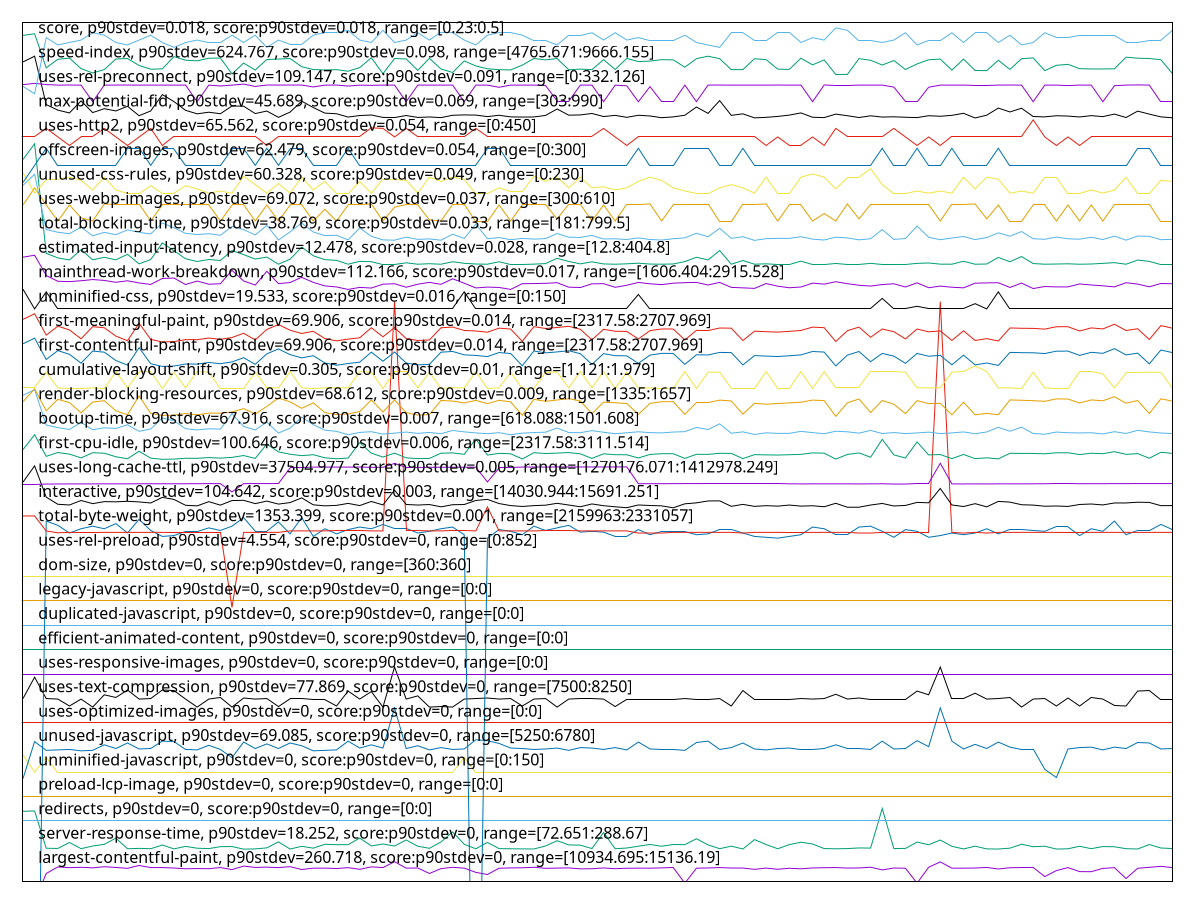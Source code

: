 reset

$largestContentfulPaintP90Stdev260718ScoreP90Stdev0Range109346951513619 <<EOF
0 -0.7904203808271619
1 -0.808648186955021
2 0.3281735237019321
3 0.5959852037639299
4 0.5667970014246819
5 0.5822377171962154
6 0.5592748070705769
7 0.6056016968921156
8 0.5762708337751326
9 0.5400795295278886
10 0.6571681700670702
11 0.5707928526950363
12 0.5702287642684878
13 0.5515980378359524
14 0.520882786820458
15 0.5309338748016739
16 0.524493453990936
17 0.5717615964897744
18 0.4868080672741959
19 0.6324132477882767
20 0.5773136069464231
21 0.5874145683643937
22 0.5694855787304345
23 0.6079064395918357
24 0.49115478694383974
25 0.5460493047214943
26 0.5478398902668724
27 0.5316982088361009
28 0.566575491649524
29 0.4992583046887198
30 0.5996282587866517
31 0.5689831814510153
32 0.8113206590156787
33 0.5479603036746727
34 0.5535871917611477
35 0.3292669992847683
36 0.5277574940284895
37 0.5819955794437384
38 0.5477039769583572
39 0.37378487333072385
40 0.2870642783196109
41 0.544121263588921
42 0.5561649177869086
43 0.562103269052443
44 0.5822764669480058
45 0.5406540283355161
46 0.5495850749836615
47 0.5570157736551815
48 0.5176819802087103
49 0.5235848590646457
50 0.5546444237950467
51 0.5254637400643523
52 0.5435685494676248
53 0.5456023330820718
54 0.5458910283721439
55 0.5571660108769212
56 0.5747188387412683
57 -0.07038271067044644
58 0.5446857568636219
59 0.5543646929997905
60 0.5700190143682535
61 0.5522066595593333
62 0.5508999639492362
63 0.4979581637630064
64 0.5491519838523411
65 0.501407662811614
66 0.5430952626982553
67 0.5204553828417637
68 0.5551695118495203
69 0.5646135203860325
70 0.5716889166070649
71 0.5497926078582962
72 0.5547302130465201
73 0.5850741604702403
74 0.47534565935305295
75 0.5515922542909095
76 0.5447811853568352
77 -0.0675867522117235
78 0.5840556781881316
79 0.8023318733095186
80 0.5455827654213401
81 0.5462311008206839
82 0.5526143994848791
83 0.5750969669161945
84 0.5129188452959541
85 0.5637305658427696
86 0.5726684563525506
87 0.5758595466086263
88 0.20178860564512657
89 0.4472648131047423
90 0.569992795630724
91 0.4042946157123488
92 0.40186996084540105
93 0.5375378157092658
94 0.5659714967621783
95 0.12204643608315191
96 0.5422040184070962
97 0.5810158469134183
98 0.6210359158147192
99 0.5684002386676257
EOF

$serverResponseTimeP90Stdev18252ScoreP90Stdev0Range7265128867 <<EOF
0 2.8767156216650345
1 2.8880597295721344
2 1.3628124608055627
3 1.3539404904668126
4 1.5985665892863037
5 1.345522900553398
6 1.453311179078697
7 1.5217685960414995
8 1.778378015908816
9 1.3411331235628707
10 1.3574523120592348
11 1.342781215275104
12 1.4934660864973102
13 1.3368819711088866
14 1.4380085705169816
15 1.363906054371624
16 1.3483261967368225
17 1.4268261912358489
18 1.4317242581937002
19 1.3261847777056541
20 1.3353493998437724
21 1.377837820294192
22 1.623434290869484
23 1.3300816674551397
24 1.44198247389788
25 1.3653462092790427
26 1.5262276853002983
27 1.5071976169782053
28 1.5070358883522386
29 1.7811505066396753
30 1.4566381679557283
31 1.5358620905900346
32 1.4540967181191071
33 1.702619706688084
34 1.4449012905284238
35 1.3594623678391078
36 1.6211007778376774
37 2.0300816674551396
38 1.5254806530755944
39 1.3410715126577406
40 1.600938609133817
41 1.3467397159297196
42 1.3411254221997295
43 1.3358191829953903
44 1.3322534518609794
45 1.4547436326229743
46 1.6713290682450794
47 1.499242108853267
48 1.489022399964794
49 1.3487112648938866
50 2.007308736646386
51 1.3425270702914416
52 1.3721234088433656
53 1.4454326845851715
54 1.5178640049288727
55 1.443884710593775
56 1.514922084208905
57 1.5090151386795463
58 1.7523936166701506
59 1.5004512228664475
60 1.3444216056241958
61 1.4486133475625187
62 1.3315757319045471
63 1.7160585853696104
64 1.514806563761786
65 1.3404785076958623
66 1.5119801634889376
67 1.6081393836709097
68 1.5362086519313922
69 1.3491271385035155
70 1.3396159550240394
71 1.3490501248721025
72 1.37462635186428
73 1.3693971262913536
74 2.989825542120955
75 1.3487035635307452
76 1.3561353789620765
77 1.6141233428316815
78 1.5049334162146701
79 1.6988922469277064
80 1.4410429075946443
81 1.3332315249799216
82 1.4462105222624406
83 1.33569596118513
84 1.3294424543144139
85 1.366670843739342
86 1.527028627066991
87 1.4243001441255103
88 1.4449860055229777
89 1.3293654406830009
90 1.3403398831593192
91 1.4443544937453932
92 1.344098148372262
93 1.4313930995786257
94 1.4232835641908619
95 1.3440134333777078
96 1.3318683837039158
97 1.5143983915152983
98 1.3727087124421025
99 1.3502823429747068
EOF

$redirectsP90Stdev0ScoreP90Stdev0Range00 <<EOF
0 2.5
1 2.5
2 2.5
3 2.5
4 2.5
5 2.5
6 2.5
7 2.5
8 2.5
9 2.5
10 2.5
11 2.5
12 2.5
13 2.5
14 2.5
15 2.5
16 2.5
17 2.5
18 2.5
19 2.5
20 2.5
21 2.5
22 2.5
23 2.5
24 2.5
25 2.5
26 2.5
27 2.5
28 2.5
29 2.5
30 2.5
31 2.5
32 2.5
33 2.5
34 2.5
35 2.5
36 2.5
37 2.5
38 2.5
39 2.5
40 2.5
41 2.5
42 2.5
43 2.5
44 2.5
45 2.5
46 2.5
47 2.5
48 2.5
49 2.5
50 2.5
51 2.5
52 2.5
53 2.5
54 2.5
55 2.5
56 2.5
57 2.5
58 2.5
59 2.5
60 2.5
61 2.5
62 2.5
63 2.5
64 2.5
65 2.5
66 2.5
67 2.5
68 2.5
69 2.5
70 2.5
71 2.5
72 2.5
73 2.5
74 2.5
75 2.5
76 2.5
77 2.5
78 2.5
79 2.5
80 2.5
81 2.5
82 2.5
83 2.5
84 2.5
85 2.5
86 2.5
87 2.5
88 2.5
89 2.5
90 2.5
91 2.5
92 2.5
93 2.5
94 2.5
95 2.5
96 2.5
97 2.5
98 2.5
99 2.5
EOF

$preloadLcpImageP90Stdev0ScoreP90Stdev0Range00 <<EOF
0 3.5
1 3.5
2 3.5
3 3.5
4 3.5
5 3.5
6 3.5
7 3.5
8 3.5
9 3.5
10 3.5
11 3.5
12 3.5
13 3.5
14 3.5
15 3.5
16 3.5
17 3.5
18 3.5
19 3.5
20 3.5
21 3.5
22 3.5
23 3.5
24 3.5
25 3.5
26 3.5
27 3.5
28 3.5
29 3.5
30 3.5
31 3.5
32 3.5
33 3.5
34 3.5
35 3.5
36 3.5
37 3.5
38 3.5
39 3.5
40 3.5
41 3.5
42 3.5
43 3.5
44 3.5
45 3.5
46 3.5
47 3.5
48 3.5
49 3.5
50 3.5
51 3.5
52 3.5
53 3.5
54 3.5
55 3.5
56 3.5
57 3.5
58 3.5
59 3.5
60 3.5
61 3.5
62 3.5
63 3.5
64 3.5
65 3.5
66 3.5
67 3.5
68 3.5
69 3.5
70 3.5
71 3.5
72 3.5
73 3.5
74 3.5
75 3.5
76 3.5
77 3.5
78 3.5
79 3.5
80 3.5
81 3.5
82 3.5
83 3.5
84 3.5
85 3.5
86 3.5
87 3.5
88 3.5
89 3.5
90 3.5
91 3.5
92 3.5
93 3.5
94 3.5
95 3.5
96 3.5
97 3.5
98 3.5
99 3.5
EOF

$unminifiedJavascriptP90Stdev0ScoreP90Stdev0Range0150 <<EOF
0 5.180866666666667
1 4.4808666666666666
2 5.087533333333333
3 4.4808666666666666
4 4.4808666666666666
5 4.4808666666666666
6 4.4808666666666666
7 4.4808666666666666
8 4.4808666666666666
9 4.4808666666666666
10 4.4808666666666666
11 4.4808666666666666
12 4.4808666666666666
13 4.4808666666666666
14 4.4808666666666666
15 4.4808666666666666
16 4.4808666666666666
17 4.4808666666666666
18 4.4808666666666666
19 4.4808666666666666
20 4.4808666666666666
21 4.4808666666666666
22 4.4808666666666666
23 4.4808666666666666
24 4.4808666666666666
25 4.4808666666666666
26 4.4808666666666666
27 4.4808666666666666
28 4.4808666666666666
29 4.4808666666666666
30 4.4808666666666666
31 4.4808666666666666
32 4.4808666666666666
33 4.4808666666666666
34 4.4808666666666666
35 4.4808666666666666
36 4.4808666666666666
37 4.4808666666666666
38 5.087533333333333
39 4.4808666666666666
40 4.4808666666666666
41 4.4808666666666666
42 4.4808666666666666
43 4.4808666666666666
44 4.4808666666666666
45 4.4808666666666666
46 4.4808666666666666
47 4.4808666666666666
48 4.4808666666666666
49 4.4808666666666666
50 4.4808666666666666
51 4.4808666666666666
52 4.4808666666666666
53 4.4808666666666666
54 4.4808666666666666
55 4.4808666666666666
56 4.4808666666666666
57 4.4808666666666666
58 4.4808666666666666
59 4.4808666666666666
60 4.4808666666666666
61 4.4808666666666666
62 4.4808666666666666
63 4.4808666666666666
64 4.4808666666666666
65 4.4808666666666666
66 4.4808666666666666
67 4.4808666666666666
68 4.4808666666666666
69 4.4808666666666666
70 4.4808666666666666
71 4.4808666666666666
72 4.4808666666666666
73 4.4808666666666666
74 4.4808666666666666
75 4.4808666666666666
76 4.4808666666666666
77 4.4808666666666666
78 4.4808666666666666
79 4.4808666666666666
80 4.4808666666666666
81 4.4808666666666666
82 4.4808666666666666
83 4.4808666666666666
84 4.4808666666666666
85 4.4808666666666666
86 4.4808666666666666
87 4.4808666666666666
88 4.4808666666666666
89 4.4808666666666666
90 4.4808666666666666
91 4.4808666666666666
92 4.4808666666666666
93 4.4808666666666666
94 4.4808666666666666
95 4.4808666666666666
96 4.4808666666666666
97 4.4808666666666666
98 4.4808666666666666
99 4.4808666666666666
EOF

$unusedJavascriptP90Stdev69085ScoreP90Stdev0Range52506780 <<EOF
0 4.218432432432433
1 5.731945945945947
2 5.372486486486487
3 5.391405405405406
4 5.410324324324325
5 5.353567567567568
6 5.372486486486487
7 5.599513513513514
8 5.448162162162163
9 5.67518918918919
10 5.429243243243244
11 5.448162162162163
12 5.750864864864866
13 5.731945945945947
14 5.410324324324325
15 5.391405405405406
16 5.580594594594595
17 5.410324324324325
18 5.069783783783786
19 5.713027027027028
20 5.448162162162163
21 5.637351351351352
22 5.448162162162163
23 5.67518918918919
24 5.5616756756756764
25 5.353567567567568
26 5.372486486486487
27 5.391405405405406
28 5.750864864864866
29 5.467081081081082
30 5.599513513513514
31 5.467081081081082
32 7.113027027027028
33 5.448162162162163
34 5.5616756756756764
35 5.391405405405406
36 5.486000000000001
37 5.410324324324325
38 5.429243243243244
39 5.807621621621623
40 5.769783783783785
41 5.656270270270271
42 5.467081081081082
43 5.448162162162163
44 5.410324324324325
45 5.429243243243244
46 5.467081081081082
47 5.372486486486487
48 5.486000000000001
49 5.467081081081082
50 5.410324324324325
51 5.486000000000001
52 5.391405405405406
53 5.713027027027028
54 5.429243243243244
55 5.410324324324325
56 5.410324324324325
57 5.372486486486487
58 5.694108108108109
59 5.750864864864866
60 5.410324324324325
61 5.486000000000001
62 5.67518918918919
63 5.429243243243244
64 5.391405405405406
65 5.448162162162163
66 5.467081081081082
67 5.410324324324325
68 5.410324324324325
69 5.448162162162163
70 5.599513513513514
71 5.448162162162163
72 5.448162162162163
73 5.410324324324325
74 5.750864864864866
75 5.429243243243244
76 5.448162162162163
77 5.769783783783785
78 5.5238378378378385
79 7.113027027027028
80 5.750864864864866
81 5.429243243243244
82 5.618432432432433
83 5.448162162162163
84 5.713027027027028
85 5.50491891891892
86 5.391405405405406
87 5.391405405405406
88 4.596810810810812
89 4.256270270270271
90 5.429243243243244
91 5.486000000000001
92 5.50491891891892
93 5.391405405405406
94 5.50491891891892
95 5.448162162162163
96 5.694108108108109
97 5.67518918918919
98 5.429243243243244
99 5.448162162162163
EOF

$usesOptimizedImagesP90Stdev0ScoreP90Stdev0Range00 <<EOF
0 6.5
1 6.5
2 6.5
3 6.5
4 6.5
5 6.5
6 6.5
7 6.5
8 6.5
9 6.5
10 6.5
11 6.5
12 6.5
13 6.5
14 6.5
15 6.5
16 6.5
17 6.5
18 6.5
19 6.5
20 6.5
21 6.5
22 6.5
23 6.5
24 6.5
25 6.5
26 6.5
27 6.5
28 6.5
29 6.5
30 6.5
31 6.5
32 6.5
33 6.5
34 6.5
35 6.5
36 6.5
37 6.5
38 6.5
39 6.5
40 6.5
41 6.5
42 6.5
43 6.5
44 6.5
45 6.5
46 6.5
47 6.5
48 6.5
49 6.5
50 6.5
51 6.5
52 6.5
53 6.5
54 6.5
55 6.5
56 6.5
57 6.5
58 6.5
59 6.5
60 6.5
61 6.5
62 6.5
63 6.5
64 6.5
65 6.5
66 6.5
67 6.5
68 6.5
69 6.5
70 6.5
71 6.5
72 6.5
73 6.5
74 6.5
75 6.5
76 6.5
77 6.5
78 6.5
79 6.5
80 6.5
81 6.5
82 6.5
83 6.5
84 6.5
85 6.5
86 6.5
87 6.5
88 6.5
89 6.5
90 6.5
91 6.5
92 6.5
93 6.5
94 6.5
95 6.5
96 6.5
97 6.5
98 6.5
99 6.5
EOF

$usesTextCompressionP90Stdev77869ScoreP90Stdev0Range75008250 <<EOF
0 7.495625
1 8.370625
2 7.495625
3 7.473750000000003
4 7.189375000000002
5 7.473750000000003
6 7.145625000000003
7 7.64875
8 7.539375
9 7.845625000000002
10 7.473750000000003
11 7.495625
12 7.845625000000002
13 7.82375
14 7.473750000000003
15 7.145625000000003
16 7.473750000000003
17 7.539375
18 7.145625000000003
19 7.517500000000002
20 7.473750000000003
21 7.495625
22 7.1675
23 7.495625
24 7.495625
25 7.473750000000003
26 7.473750000000003
27 7.189375000000002
28 7.801875000000003
29 7.473750000000003
30 7.780000000000001
31 7.145625000000003
32 8.786249999999999
33 7.473750000000003
34 7.605
35 7.145625000000003
36 7.1675
37 7.145625000000003
38 7.473750000000003
39 7.495625
40 7.517500000000002
41 7.473750000000003
42 7.495625
43 7.189375000000002
44 7.473750000000003
45 7.495625
46 7.145625000000003
47 7.473750000000003
48 7.517500000000002
49 7.517500000000002
50 7.473750000000003
51 7.1675
52 7.473750000000003
53 7.473750000000003
54 7.473750000000003
55 7.473750000000003
56 7.473750000000003
57 7.495625
58 7.473750000000003
59 7.473750000000003
60 7.495625
61 7.189375000000002
62 7.82375
63 7.473750000000003
64 7.473750000000003
65 7.473750000000003
66 7.473750000000003
67 7.495625
68 7.473750000000003
69 7.495625
70 7.670625000000001
71 7.473750000000003
72 7.517500000000002
73 7.473750000000003
74 7.473750000000003
75 7.473750000000003
76 7.473750000000003
77 7.801875000000003
78 7.64875
79 8.786249999999999
80 7.495625
81 7.495625
82 7.714375
83 7.473750000000003
84 7.495625
85 7.539375
86 7.145625000000003
87 7.473750000000003
88 7.495625
89 7.189375000000002
90 7.517500000000002
91 7.189375000000002
92 7.539375
93 7.473750000000003
94 7.21125
95 7.189375000000002
96 7.801875000000003
97 7.82375
98 7.473750000000003
99 7.473750000000003
EOF

$usesResponsiveImagesP90Stdev0ScoreP90Stdev0Range00 <<EOF
0 8.5
1 8.5
2 8.5
3 8.5
4 8.5
5 8.5
6 8.5
7 8.5
8 8.5
9 8.5
10 8.5
11 8.5
12 8.5
13 8.5
14 8.5
15 8.5
16 8.5
17 8.5
18 8.5
19 8.5
20 8.5
21 8.5
22 8.5
23 8.5
24 8.5
25 8.5
26 8.5
27 8.5
28 8.5
29 8.5
30 8.5
31 8.5
32 8.5
33 8.5
34 8.5
35 8.5
36 8.5
37 8.5
38 8.5
39 8.5
40 8.5
41 8.5
42 8.5
43 8.5
44 8.5
45 8.5
46 8.5
47 8.5
48 8.5
49 8.5
50 8.5
51 8.5
52 8.5
53 8.5
54 8.5
55 8.5
56 8.5
57 8.5
58 8.5
59 8.5
60 8.5
61 8.5
62 8.5
63 8.5
64 8.5
65 8.5
66 8.5
67 8.5
68 8.5
69 8.5
70 8.5
71 8.5
72 8.5
73 8.5
74 8.5
75 8.5
76 8.5
77 8.5
78 8.5
79 8.5
80 8.5
81 8.5
82 8.5
83 8.5
84 8.5
85 8.5
86 8.5
87 8.5
88 8.5
89 8.5
90 8.5
91 8.5
92 8.5
93 8.5
94 8.5
95 8.5
96 8.5
97 8.5
98 8.5
99 8.5
EOF

$efficientAnimatedContentP90Stdev0ScoreP90Stdev0Range00 <<EOF
0 9.5
1 9.5
2 9.5
3 9.5
4 9.5
5 9.5
6 9.5
7 9.5
8 9.5
9 9.5
10 9.5
11 9.5
12 9.5
13 9.5
14 9.5
15 9.5
16 9.5
17 9.5
18 9.5
19 9.5
20 9.5
21 9.5
22 9.5
23 9.5
24 9.5
25 9.5
26 9.5
27 9.5
28 9.5
29 9.5
30 9.5
31 9.5
32 9.5
33 9.5
34 9.5
35 9.5
36 9.5
37 9.5
38 9.5
39 9.5
40 9.5
41 9.5
42 9.5
43 9.5
44 9.5
45 9.5
46 9.5
47 9.5
48 9.5
49 9.5
50 9.5
51 9.5
52 9.5
53 9.5
54 9.5
55 9.5
56 9.5
57 9.5
58 9.5
59 9.5
60 9.5
61 9.5
62 9.5
63 9.5
64 9.5
65 9.5
66 9.5
67 9.5
68 9.5
69 9.5
70 9.5
71 9.5
72 9.5
73 9.5
74 9.5
75 9.5
76 9.5
77 9.5
78 9.5
79 9.5
80 9.5
81 9.5
82 9.5
83 9.5
84 9.5
85 9.5
86 9.5
87 9.5
88 9.5
89 9.5
90 9.5
91 9.5
92 9.5
93 9.5
94 9.5
95 9.5
96 9.5
97 9.5
98 9.5
99 9.5
EOF

$duplicatedJavascriptP90Stdev0ScoreP90Stdev0Range00 <<EOF
0 10.5
1 10.5
2 10.5
3 10.5
4 10.5
5 10.5
6 10.5
7 10.5
8 10.5
9 10.5
10 10.5
11 10.5
12 10.5
13 10.5
14 10.5
15 10.5
16 10.5
17 10.5
18 10.5
19 10.5
20 10.5
21 10.5
22 10.5
23 10.5
24 10.5
25 10.5
26 10.5
27 10.5
28 10.5
29 10.5
30 10.5
31 10.5
32 10.5
33 10.5
34 10.5
35 10.5
36 10.5
37 10.5
38 10.5
39 10.5
40 10.5
41 10.5
42 10.5
43 10.5
44 10.5
45 10.5
46 10.5
47 10.5
48 10.5
49 10.5
50 10.5
51 10.5
52 10.5
53 10.5
54 10.5
55 10.5
56 10.5
57 10.5
58 10.5
59 10.5
60 10.5
61 10.5
62 10.5
63 10.5
64 10.5
65 10.5
66 10.5
67 10.5
68 10.5
69 10.5
70 10.5
71 10.5
72 10.5
73 10.5
74 10.5
75 10.5
76 10.5
77 10.5
78 10.5
79 10.5
80 10.5
81 10.5
82 10.5
83 10.5
84 10.5
85 10.5
86 10.5
87 10.5
88 10.5
89 10.5
90 10.5
91 10.5
92 10.5
93 10.5
94 10.5
95 10.5
96 10.5
97 10.5
98 10.5
99 10.5
EOF

$legacyJavascriptP90Stdev0ScoreP90Stdev0Range00 <<EOF
0 11.5
1 11.5
2 11.5
3 11.5
4 11.5
5 11.5
6 11.5
7 11.5
8 11.5
9 11.5
10 11.5
11 11.5
12 11.5
13 11.5
14 11.5
15 11.5
16 11.5
17 11.5
18 11.5
19 11.5
20 11.5
21 11.5
22 11.5
23 11.5
24 11.5
25 11.5
26 11.5
27 11.5
28 11.5
29 11.5
30 11.5
31 11.5
32 11.5
33 11.5
34 11.5
35 11.5
36 11.5
37 11.5
38 11.5
39 11.5
40 11.5
41 11.5
42 11.5
43 11.5
44 11.5
45 11.5
46 11.5
47 11.5
48 11.5
49 11.5
50 11.5
51 11.5
52 11.5
53 11.5
54 11.5
55 11.5
56 11.5
57 11.5
58 11.5
59 11.5
60 11.5
61 11.5
62 11.5
63 11.5
64 11.5
65 11.5
66 11.5
67 11.5
68 11.5
69 11.5
70 11.5
71 11.5
72 11.5
73 11.5
74 11.5
75 11.5
76 11.5
77 11.5
78 11.5
79 11.5
80 11.5
81 11.5
82 11.5
83 11.5
84 11.5
85 11.5
86 11.5
87 11.5
88 11.5
89 11.5
90 11.5
91 11.5
92 11.5
93 11.5
94 11.5
95 11.5
96 11.5
97 11.5
98 11.5
99 11.5
EOF

$domSizeP90Stdev0ScoreP90Stdev0Range360360 <<EOF
0 12.5
1 12.5
2 12.5
3 12.5
4 12.5
5 12.5
6 12.5
7 12.5
8 12.5
9 12.5
10 12.5
11 12.5
12 12.5
13 12.5
14 12.5
15 12.5
16 12.5
17 12.5
18 12.5
19 12.5
20 12.5
21 12.5
22 12.5
23 12.5
24 12.5
25 12.5
26 12.5
27 12.5
28 12.5
29 12.5
30 12.5
31 12.5
32 12.5
33 12.5
34 12.5
35 12.5
36 12.5
37 12.5
38 12.5
39 12.5
40 12.5
41 12.5
42 12.5
43 12.5
44 12.5
45 12.5
46 12.5
47 12.5
48 12.5
49 12.5
50 12.5
51 12.5
52 12.5
53 12.5
54 12.5
55 12.5
56 12.5
57 12.5
58 12.5
59 12.5
60 12.5
61 12.5
62 12.5
63 12.5
64 12.5
65 12.5
66 12.5
67 12.5
68 12.5
69 12.5
70 12.5
71 12.5
72 12.5
73 12.5
74 12.5
75 12.5
76 12.5
77 12.5
78 12.5
79 12.5
80 12.5
81 12.5
82 12.5
83 12.5
84 12.5
85 12.5
86 12.5
87 12.5
88 12.5
89 12.5
90 12.5
91 12.5
92 12.5
93 12.5
94 12.5
95 12.5
96 12.5
97 12.5
98 12.5
99 12.5
EOF

$usesRelPreloadP90Stdev4554ScoreP90Stdev0Range0852 <<EOF
0 -14.912999999999997
1 -14.912999999999997
2 14.767
3 14.591999999999999
4 14.277000000000001
5 14.452000000000002
6 14.556999999999999
7 14.452000000000002
8 14.661999999999999
9 14.277000000000001
10 14.837
11 14.382000000000001
12 14.137
13 14.172
14 14.347000000000001
15 14.347000000000001
16 14.487000000000002
17 14.382000000000001
18 14.556999999999999
19 14.907
20 14.347000000000001
21 14.347000000000001
22 14.732
23 14.242
24 14.907
25 14.137
26 14.452000000000002
27 14.242
28 14.417000000000002
29 14.522000000000002
30 14.452000000000002
31 14.626999999999999
32 14.452000000000002
33 14.452000000000002
34 14.277000000000001
35 14.347000000000001
36 14.452000000000002
37 14.522000000000002
38 14.207
39 -14.912999999999997
40 14.067
41 14.417000000000002
42 14.347000000000001
43 14.207
44 14.556999999999999
45 14.382000000000001
46 14.487000000000002
47 14.591999999999999
48 14.312000000000001
49 14.347000000000001
50 14.312000000000001
51 14.137
52 14.137
53 14.417000000000002
54 14.207
55 14.347000000000001
56 14.347000000000001
57 14.347000000000001
58 14.207
59 14.242
60 14.417000000000002
61 14.417000000000002
62 14.277000000000001
63 14.137
64 14.102
65 14.067
66 14.137
67 14.207
68 14.522000000000002
69 14.452000000000002
70 14.207
71 14.207
72 14.522000000000002
73 14.556999999999999
74 14.347000000000001
75 14.102
76 14.417000000000002
77 14.347000000000001
78 14.102
79 14.172
80 14.277000000000001
81 14.207
82 14.277000000000001
83 14.452000000000002
84 14.242
85 14.417000000000002
86 14.417000000000002
87 14.382000000000001
88 14.347000000000001
89 14.556999999999999
90 14.556999999999999
91 14.172
92 14.452000000000002
93 14.347000000000001
94 14.767
95 14.207
96 14.382000000000001
97 14.382000000000001
98 14.626999999999999
99 14.417000000000002
EOF

$totalByteWeightP90Stdev1353399ScoreP90Stdev0001Range21599632331057 <<EOF
0 14.974563971126656
1 14.975149806465083
2 14.359656554032824
3 14.287086201485494
4 14.30297698504026
5 14.302537608536426
6 14.302537608536426
7 14.303123443874853
8 14.302537608536426
9 14.302903755622964
10 14.303269902709474
11 14.302903755622964
12 14.302537608536426
13 14.30246437911913
14 14.30246437911913
15 14.30283052620564
16 14.302684067371047
17 14.302684067371047
18 11.226316246469281
19 14.302025002615324
20 14.30297698504026
21 14.30261083795375
22 14.30297698504026
23 14.3634644837326
24 14.363098336646061
25 14.362366042473042
26 14.362951877811469
27 14.362878648394172
28 14.362878648394172
29 14.362805418976848
30 14.363537713149896
31 14.362951877811469
32 23.7554301705199
33 14.362878648394172
34 14.362805418976848
35 14.3634644837326
36 14.363244795480682
37 14.362878648394172
38 14.362805418976848
39 14.363098336646061
40 15.347741081703077
41 14.363244795480682
42 14.363537713149896
43 14.362878648394172
44 14.362951877811469
45 14.362878648394172
46 14.362805418976848
47 14.362878648394172
48 14.364050319070998
49 14.362732189559551
50 14.363757401401784
51 14.362878648394172
52 14.362439271890338
53 14.275149806465095
54 14.275369494717012
55 14.275735641803522
56 14.302684067371047
57 14.302537608536426
58 14.303050214457556
59 14.302757296788343
60 14.30246437911913
61 14.302903755622964
62 14.275076577047798
63 14.303269902709474
64 14.303050214457556
65 14.302537608536426
66 14.30246437911913
67 14.30246437911913
68 14.303196673292177
69 14.30246437911913
70 14.302025002615324
71 14.30246437911913
72 14.275808871220818
73 14.275076577047798
74 14.30283052620564
75 14.30246437911913
76 14.30261083795375
77 14.302903755622964
78 14.30297698504026
79 23.7554301705199
80 14.302537608536426
81 14.2755891829689
82 14.303269902709474
83 14.275369494717012
84 14.302903755622964
85 14.302537608536426
86 14.30246437911913
87 14.302684067371047
88 14.30297698504026
89 14.302025002615324
90 14.302537608536426
91 14.302537608536426
92 14.30246437911913
93 14.30261083795375
94 14.303050214457556
95 14.30246437911913
96 14.302684067371047
97 14.302537608536426
98 14.302025002615324
99 14.30283052620564
EOF

$interactiveP90Stdev104642ScoreP90Stdev0003Range1403094415691251 <<EOF
0 16.361215608913177
1 17.027561509051313
2 15.74705997506299
3 15.454546251946585
4 15.425036766052552
5 15.609360595384063
6 15.479678205983847
7 15.563087436816751
8 15.554849945417955
9 15.576721566375388
10 15.551014198575174
11 15.506181902559407
12 15.737588049894716
13 15.653722088914412
14 15.412826943353666
15 15.388439064189518
16 15.561341846063108
17 15.419200884694778
18 15.60709453506961
19 15.617296980138347
20 15.480755464154338
21 15.584683302032726
22 15.46111834422387
23 15.523900631703114
24 15.715665727131153
25 15.432553050127527
26 15.390494349852805
27 15.408854612053577
28 15.4904829678147
29 15.40110965248568
30 15.570108084868615
31 15.428103707957595
32 16.034039440831506
33 15.44630420773254
34 15.422591179955194
35 15.443239749181263
36 15.349245326379942
37 15.436636097616494
38 15.444361914665752
39 15.610453271042541
40 15.654417945335174
41 15.483631498238365
42 15.400483640389679
43 15.364929257528953
44 15.398672344234221
45 15.417070374106897
46 15.494011606574677
47 15.423066069627032
48 15.352739094714078
49 15.467800635324673
50 15.395987476653888
51 15.351101115957098
52 15.314759820370742
53 15.425685542224777
54 15.404861586138743
55 15.389173567803313
56 15.309591340338455
57 15.472949972838315
58 15.512237250306537
59 15.59002561682886
60 15.594063136165394
61 15.37014533517515
62 15.44954332883225
63 15.368778455871317
64 15.396944861268475
65 15.378213130733055
66 15.422452526036407
67 15.378948306921828
68 15.393230902233462
69 15.353647588301333
70 15.494842805775866
71 15.331434506200628
72 15.334039440831507
73 15.422915568041304
74 15.487867168511073
75 15.384314937890286
76 15.406742830092037
77 15.531301543300893
78 15.514145190312849
79 16.102865073181334
80 15.425364258330875
81 15.362175839037283
82 15.47908489137914
83 15.348931285601198
84 15.571968530734088
85 15.542816544309755
86 15.435364413540487
87 15.42074956618914
88 15.374444124022826
89 15.383786190483576
90 15.365825851712735
91 15.445791395179189
92 15.465660812160154
93 15.42677578626602
94 15.508148408325443
95 15.508808566535775
96 15.537949688287366
97 15.530330965869403
98 15.397039642604005
99 15.400825411952171
EOF

$usesLongCacheTtlP90Stdev37504977ScoreP90Stdev0005Range12701760711412978249 <<EOF
0 16.283983657698165
1 16.284035790842758
2 16.28423875425325
3 16.285088518897957
4 16.288761774350732
5 16.289370384419776
6 16.28992892173568
7 16.291099472090835
8 16.291733635636152
9 16.29280229553111
10 16.293300852806986
11 16.294853585408244
12 16.29577197996465
13 16.295340118664328
14 16.295462823119482
15 16.29697118022476
16 16.299757003557346
17 16.299023708422375
18 15.961019289800639
19 16.300862637847466
20 16.30195212128954
21 16.303057982595313
22 16.30419441320852
23 16.9766015644378
24 16.976620771494524
25 16.977451678847594
26 16.9775215805346
27 16.978497074396536
28 16.97774541468123
29 16.979045702766104
30 16.9685254715464
31 16.968746311148113
32 17.127529333393028
33 16.96919986609801
34 16.969213260007287
35 16.97023916281091
36 16.972304072123933
37 16.972151696741218
38 16.972355385465352
39 16.974485537492548
40 16.36866766706263
41 16.976495726324636
42 16.97657573900713
43 16.97948655424021
44 16.979807332704517
45 16.980420036279178
46 16.981975560704136
47 16.981359443731222
48 16.98169933294244
49 16.982198742343996
50 16.982890961886156
51 16.98398365769816
52 16.984992024118984
53 16.2958912311121
54 16.296494355797627
55 16.29685885045253
56 16.29950482710634
57 16.301767177464
58 16.301971684889264
59 16.305436974554297
60 16.305539993490022
61 16.30590573614497
62 16.304710758342914
63 16.305078682296156
64 16.30540767304874
65 16.30608575178725
66 16.291421878975374
67 16.29001905839459
68 16.290337404833387
69 16.29067229284107
70 16.29149183167672
71 16.291215456466645
72 16.2894199222334
73 16.290492412397228
74 16.29377513906953
75 16.283684872476627
76 16.283841424421517
77 16.285106790520803
78 16.28494240804398
79 17.133417179185443
80 16.289044487270672
81 16.28680324090285
82 16.290157014378305
83 16.28750105656212
84 16.29071252318804
85 16.292085721936576
86 16.292325989369438
87 16.29256871290567
88 16.29509479575522
89 16.295690552130637
90 16.29572977800166
91 16.296464252694992
92 16.297322365179962
93 16.29833690673299
94 16.29879145931722
95 16.300964552925386
96 16.30146932535758
97 16.301737161085594
98 16.301973641111637
99 16.30333712977629
EOF

$firstCpuIdleP90Stdev100646ScoreP90Stdev0006Range2317583111514 <<EOF
0 17.69374788863668
1 18.30404411354443
2 17.418022226378724
3 17.574632759101686
4 17.509686462547077
5 17.35373977288578
6 17.565980607793655
7 17.54686738038778
8 17.40079591105644
9 17.320164023763933
10 17.625978832473148
11 17.34434452313623
12 17.297266827502252
13 17.304199454088945
14 17.339253157534333
15 17.338030785959752
16 17.366593093369175
17 17.345007098111818
18 17.375973760128836
19 17.450489034225644
20 17.333910710889054
21 17.91903162289656
22 17.603186253312874
23 17.504197551959827
24 17.44691112935746
25 17.48522698423769
26 17.35781223132426
27 17.317771779378383
28 17.348368794303756
29 17.981492470738914
30 17.547592725624217
31 17.388527812297898
32 17.54935790144435
33 17.35742470421892
34 17.324397529134277
35 17.333575936164547
36 17.546846456967497
37 17.559184300460316
38 17.50004875473947
39 18.13162498573403
40 17.4693391337704
41 17.54048573720184
42 17.523872541498115
43 17.309353589951684
44 17.566856221230296
45 17.534529536894965
46 17.551429256647943
47 17.57285173220558
48 17.520294636629934
49 17.33386886404849
50 17.520424869070112
51 17.48598720184126
52 17.48245114381364
53 17.350857730252727
54 17.495960698842236
55 17.525779806363253
56 17.525057758150623
57 17.33326208486032
58 17.501211589672707
59 17.498058747257765
60 17.54247346212861
61 17.53951628539545
62 17.32328858785934
63 17.48718681127075
64 17.47828040870414
65 17.470775875296415
66 17.48400645138792
67 17.4995823526801
68 17.558835957214775
69 17.548534279536895
70 17.30614533217515
71 17.495639873064583
72 17.558856500209234
73 17.380123571818054
74 18.11678330628083
75 17.47770152740968
76 17.351578890805108
77 18.009353589951687
78 17.47600673036686
79 17.49112738875715
80 17.325115899897284
81 17.494719242572188
82 17.324125524670613
83 17.35705898819412
84 17.31486659417441
85 17.543401067094432
86 17.538142314130283
87 17.535997980572922
88 17.523091400474264
89 17.56484059840982
90 17.565266041288883
91 17.490799588506068
92 17.544342621007115
93 17.526677738114863
94 17.60858449574557
95 17.49879930952713
96 17.530013882372334
97 17.34161750402617
98 17.584694958723798
99 17.53880584017043
EOF

$bootupTimeP90Stdev67916ScoreP90Stdev0007Range6180881501608 <<EOF
0 19.916173232956922
1 20.15009209535759
2 18.700347218736933
3 18.59590556252614
4 18.519510748640737
5 18.80727319113342
6 18.509105060644085
7 18.58483069845253
8 18.55977005437056
9 18.711731576746132
10 18.441518276871605
11 18.539619489753242
12 18.991363529903808
13 18.87229201171058
14 18.551012212463405
15 18.499719866164785
16 18.547239732329572
17 18.5346843161857
18 19.166244332915102
19 18.642973734838982
20 18.500389042241743
21 18.817980008364703
22 18.373061564199084
23 18.57327904642409
24 19.024730322040988
25 18.71555424508574
26 18.48990807193643
27 18.4430573818486
28 18.30249694688415
29 18.397645420326224
30 18.427549226265164
31 18.32870355499791
32 18.367114261815143
33 18.41340451693852
34 18.35866591384358
35 18.39645763278963
36 18.344931074864075
37 18.47792982015893
38 18.421426265161024
39 18.37752831451276
40 18.347423755750732
41 18.387465579255544
42 18.304002593057298
43 18.366988791300713
44 18.39306156419908
45 18.407289920535344
46 18.58106658301966
47 18.391581012128817
48 18.38732337933919
49 18.47168975324132
50 18.404721957340026
51 18.345449686323715
52 18.38318285236303
53 18.42456302802175
54 18.389615307402764
55 18.37719372647428
56 18.413379422835636
57 18.429381095775828
58 18.601083312421583
59 18.515662986198247
60 18.749489836888333
61 18.365449686323718
62 18.421317524048515
63 18.314307904642412
64 18.3808156419908
65 18.35864918444166
66 18.35917616060226
67 18.44171902969469
68 18.389874613132584
69 18.344613216227522
70 18.44779180259306
71 18.423023923044752
72 18.368619907988293
73 18.48115859473024
74 18.353521622751988
75 18.392208364700963
76 18.350225930572982
77 18.376909326641574
78 18.409799330823926
79 18.351606106231703
80 18.37829786700126
81 18.417519949811798
82 18.34513182768716
83 18.415888833124217
84 18.607457214554582
85 18.444236804684234
86 18.614232622333752
87 18.35280225846926
88 18.32473032204099
89 18.41336269343371
90 18.384186616478463
91 18.376390715181934
92 18.384839063153493
93 18.336131409452115
94 18.428210037641158
95 18.355612797992475
96 18.48404441656211
97 18.419494019238815
98 18.373998410706818
99 18.347808531994982
EOF

$renderBlockingResourcesP90Stdev68612ScoreP90Stdev0009Range13351657 <<EOF
0 19.655645
1 20.184145
2 19.284645
3 19.753645
4 19.620645
5 19.200645
6 19.641645
7 19.697645
8 19.281145000000002
9 19.123645
10 19.893645
11 19.179645
12 19.092145000000002
13 19.106145
14 19.172645
15 19.116645
16 19.190145
17 19.186645
18 19.235644999999998
19 19.372145
20 19.151645000000002
21 19.463145
22 19.806145
23 19.652145
24 19.386145
25 19.606645
26 19.211145000000002
27 19.130645
28 19.155145
29 19.253145
30 19.729145
31 19.235644999999998
32 19.729145
33 19.207645
34 19.109645
35 19.127145
36 19.708145000000002
37 19.683645
38 19.606645
39 19.711645
40 19.575145
41 19.715145
42 19.648645000000002
43 19.099145
44 19.753645
45 19.673144999999998
46 19.725645
47 19.781645
48 19.683645
49 19.165645
50 19.638145
51 19.613644999999998
52 19.582145
53 19.137645
54 19.589145000000002
55 19.655645
56 19.659145000000002
57 19.141145
58 19.638145
59 19.638145
60 19.722145
61 19.687145
62 19.148145
63 19.589145000000002
64 19.554145
65 19.582145
66 19.606645
67 19.634645
68 19.722145
69 19.701145
70 19.057145
71 19.610145
72 19.767645
73 19.214645
74 19.704645
75 19.554145
76 19.169145
77 19.701145
78 19.578645
79 19.589145000000002
80 19.116645
81 19.634645
82 19.120145
83 19.176144999999998
84 19.123645
85 19.729145
86 19.715145
87 19.697645
88 19.673144999999998
89 19.771145
90 19.764145
91 19.606645
92 19.729145
93 19.694145
94 19.858645
95 19.596145
96 19.704645
97 19.172645
98 19.774645
99 19.680145
EOF

$cumulativeLayoutShiftP90Stdev0305ScoreP90Stdev001Range11211979 <<EOF
0 20.224136415408644
1 20.224136415408644
2 20.86458197958648
3 20.222754143137085
4 20.19574146976912
5 20.197097115493467
6 20.224109788861426
7 20.194359197497562
8 20.892976925226
9 20.224136415408644
10 20.892976925226
11 20.892976925226
12 20.195714843221907
13 20.86458197958648
14 20.224136415408644
15 20.892976925226
16 20.86596425185804
17 20.194359197497562
18 20.197097115493467
19 20.194359197497562
20 20.86596425185804
21 20.224136415408644
22 20.222754143137085
23 20.89435919749756
24 20.224136415408644
25 20.195714843221907
26 20.22549206113299
27 20.224109788861426
28 20.222754143137085
29 20.892976925226
30 20.86458197958648
31 20.195714843221907
32 20.892976925226
33 20.89435919749756
34 20.22549206113299
35 20.86458197958648
36 20.195714843221907
37 20.224136415408644
38 20.222754143137085
39 20.892976925226
40 20.195714843221907
41 20.22549206113299
42 20.86596425185804
43 20.194359197497562
44 20.19574146976912
45 20.86458197958648
46 20.86596425185804
47 20.224109788861426
48 20.89435919749756
49 20.224136415408644
50 20.892976925226
51 20.194359197497562
52 20.86596425185804
53 20.224109788861426
54 20.222754143137085
55 20.194359197497562
56 20.19574146976912
57 20.89435919749756
58 20.19574146976912
59 20.86458197958648
60 20.86596425185804
61 20.194359197497562
62 20.194359197497562
63 20.19574146976912
64 20.892976925226
65 20.19574146976912
66 20.194359197497562
67 20.892976925226
68 20.194359197497562
69 20.892976925226
70 20.224136415408644
71 20.224136415408644
72 20.224136415408644
73 20.892976925226
74 20.892976925226
75 20.892976925226
76 20.86458197958648
77 20.22549206113299
78 20.222754143137085
79 20.224136415408644
80 20.86458197958648
81 20.89435919749756
82 21.121529702671527
83 20.892976925226
84 20.222754143137085
85 20.224136415408644
86 20.19574146976912
87 20.86458197958648
88 20.224109788861426
89 20.194359197497562
90 20.19574146976912
91 20.892976925226
92 20.89435919749756
93 20.79726083549038
94 20.222754143137085
95 20.86458197958648
96 20.86458197958648
97 20.86596425185804
98 20.86458197958648
99 20.195714843221907
EOF

$firstContentfulPaintP90Stdev69906ScoreP90Stdev0014Range2317582707969 <<EOF
0 22.029045979264357
1 22.259626920526085
2 21.384032513598097
3 21.75039631754817
4 21.59846546178442
5 21.23365460619018
6 21.730156075653525
7 21.685443918837315
8 21.343734467867804
9 21.155109830466095
10 21.870511755706755
11 21.211676011408205
12 21.101545719698013
13 21.11776342487726
14 21.19976562430473
15 21.196906093134523
16 21.263722771490503
17 21.213225993291534
18 21.28566725183868
19 21.459983109117452
20 21.18726787564547
21 21.617640740050135
22 21.817192378920247
23 21.585625085550948
24 21.451613206947478
25 21.54124665689143
26 21.243181432636703
27 21.14951358008734
28 21.221090111899578
29 21.2749805346431
30 21.68714074110959
31 21.315035329628067
32 21.691270070835124
33 21.242274878639492
34 21.165013398920628
35 21.18648472690442
36 21.685394972040996
37 21.714257266268454
38 21.57591967745968
39 21.553008720369707
40 21.50407972288909
41 21.67051514596104
42 21.631651389686425
43 21.12982065236968
44 21.732204424917523
45 21.656581624609856
46 21.696115655346752
47 21.74622990691633
48 21.623281487516447
49 21.18716998205284
50 21.62358614424261
51 21.543025057157568
52 21.534753048580225
53 21.226912555806763
54 21.566356363401358
55 21.63611311265603
56 21.634424003212267
57 21.185750524959687
58 21.57863993274583
59 21.57126439215919
60 21.675165091611028
61 21.66824727773175
62 21.162419218715897
63 21.545831340146332
64 21.52499632051464
65 21.5074407362361
66 21.538391427106355
67 21.574828608872718
68 21.713442376271612
69 21.689343346943794
70 21.122315476934617
71 21.56560584585785
72 21.713490433126175
73 21.295375033107952
74 21.6349886712534
75 21.523642125816576
76 21.228599588719774
77 21.633560314742734
78 21.519677435315007
79 21.555049653452443
80 21.16669390559413
81 21.563452186819966
82 21.16437709056852
83 21.24141934796934
84 21.142717391580728
85 21.677335066247686
86 21.66503310477369
87 21.660016799769465
88 21.629824042623973
89 21.72748921687245
90 21.728484468397536
91 21.554282820310167
92 21.679537672081892
93 21.6382136718361
94 21.82982065236968
95 21.572996812101515
96 21.64601801602319
97 21.2052966122884
98 21.773935128543613
99 21.666585311511398
EOF

$firstMeaningfulPaintP90Stdev69906ScoreP90Stdev0014Range2317582707969 <<EOF
0 23.029045979264357
1 23.259626920526085
2 22.384032513598097
3 22.75039631754817
4 22.59846546178442
5 22.23365460619018
6 22.730156075653525
7 22.685443918837315
8 22.343734467867804
9 22.155109830466095
10 22.870511755706755
11 22.211676011408205
12 22.101545719698013
13 22.11776342487726
14 22.19976562430473
15 22.196906093134523
16 22.263722771490503
17 22.213225993291534
18 22.28566725183868
19 22.459983109117452
20 22.18726787564547
21 22.617640740050135
22 22.817192378920247
23 22.585625085550948
24 22.451613206947478
25 22.54124665689143
26 22.243181432636703
27 22.14951358008734
28 22.221090111899578
29 22.2749805346431
30 22.68714074110959
31 22.315035329628067
32 22.691270070835124
33 22.242274878639492
34 22.165013398920628
35 22.18648472690442
36 22.685394972040996
37 22.714257266268454
38 22.57591967745968
39 22.553008720369707
40 22.50407972288909
41 22.67051514596104
42 22.631651389686425
43 22.12982065236968
44 22.732204424917523
45 22.656581624609856
46 22.696115655346752
47 22.74622990691633
48 22.623281487516447
49 22.18716998205284
50 22.62358614424261
51 22.543025057157568
52 22.534753048580225
53 22.226912555806763
54 22.566356363401358
55 22.63611311265603
56 22.634424003212267
57 22.185750524959687
58 22.57863993274583
59 22.57126439215919
60 22.675165091611028
61 22.66824727773175
62 22.162419218715897
63 22.545831340146332
64 22.52499632051464
65 22.5074407362361
66 22.538391427106355
67 22.574828608872718
68 22.713442376271612
69 22.689343346943794
70 22.122315476934617
71 22.56560584585785
72 22.713490433126175
73 22.295375033107952
74 22.6349886712534
75 22.523642125816576
76 22.228599588719774
77 22.633560314742734
78 22.519677435315007
79 22.555049653452443
80 22.16669390559413
81 22.563452186819966
82 22.16437709056852
83 22.24141934796934
84 22.142717391580728
85 22.677335066247686
86 22.66503310477369
87 22.660016799769465
88 22.629824042623973
89 22.72748921687245
90 22.728484468397536
91 22.554282820310167
92 22.679537672081892
93 22.6382136718361
94 22.82982065236968
95 22.572996812101515
96 22.64601801602319
97 22.2052966122884
98 22.773935128543613
99 22.666585311511398
EOF

$unminifiedCssP90Stdev19533ScoreP90Stdev0016Range0150 <<EOF
0 24.265153846153844
1 23.457461538461537
2 24.157461538461536
3 23.457461538461537
4 23.457461538461537
5 23.457461538461537
6 23.457461538461537
7 23.457461538461537
8 23.457461538461537
9 23.457461538461537
10 23.457461538461537
11 23.457461538461537
12 23.457461538461537
13 23.457461538461537
14 23.457461538461537
15 23.457461538461537
16 23.457461538461537
17 23.457461538461537
18 23.457461538461537
19 23.457461538461537
20 23.457461538461537
21 23.457461538461537
22 23.457461538461537
23 23.457461538461537
24 23.457461538461537
25 23.457461538461537
26 23.457461538461537
27 23.457461538461537
28 23.457461538461537
29 23.457461538461537
30 23.457461538461537
31 23.457461538461537
32 23.457461538461537
33 23.457461538461537
34 23.457461538461537
35 23.457461538461537
36 23.457461538461537
37 23.457461538461537
38 24.157461538461536
39 23.457461538461537
40 23.457461538461537
41 23.457461538461537
42 23.457461538461537
43 23.457461538461537
44 23.457461538461537
45 23.457461538461537
46 23.457461538461537
47 23.457461538461537
48 23.457461538461537
49 23.457461538461537
50 23.457461538461537
51 23.457461538461537
52 23.457461538461537
53 24.04976923076923
54 23.457461538461537
55 23.457461538461537
56 23.457461538461537
57 23.457461538461537
58 23.457461538461537
59 23.457461538461537
60 23.457461538461537
61 23.457461538461537
62 23.457461538461537
63 23.457461538461537
64 23.457461538461537
65 23.457461538461537
66 23.457461538461537
67 23.457461538461537
68 23.457461538461537
69 23.457461538461537
70 23.457461538461537
71 23.457461538461537
72 23.457461538461537
73 23.457461538461537
74 23.888230769230766
75 23.457461538461537
76 23.457461538461537
77 23.565153846153844
78 23.457461538461537
79 23.457461538461537
80 23.457461538461537
81 23.457461538461537
82 23.67284615384615
83 23.457461538461537
84 24.157461538461536
85 23.457461538461537
86 23.457461538461537
87 23.457461538461537
88 23.457461538461537
89 23.457461538461537
90 23.457461538461537
91 23.457461538461537
92 23.457461538461537
93 23.457461538461537
94 23.457461538461537
95 23.457461538461537
96 23.457461538461537
97 23.457461538461537
98 23.457461538461537
99 23.457461538461537
EOF

$mainthreadWorkBreakdownP90Stdev112166ScoreP90Stdev0017Range16064042915528 <<EOF
0 25.577046089351292
1 25.657383298653617
2 24.826919406364745
3 24.58968195226438
4 24.576632992656062
5 24.61114033659731
6 24.660937154222765
7 24.624647680538555
8 24.549459798041617
9 24.60947387392901
10 24.52137840269278
11 24.46040900244798
12 24.7049420501836
13 24.722801903304774
14 24.45649345777234
15 24.59920949204406
16 24.469525281517747
17 24.489244375764997
18 25.03855159730722
19 24.604191744186046
20 24.434315367197062
21 24.998749271725824
22 24.4945179375765
23 24.53743899020808
24 24.752986725826194
25 24.544091988984086
26 24.400943274173805
27 24.35764094859241
28 24.25532271113831
29 24.33956261321909
30 24.312749271725824
31 24.472095660954714
32 24.489475709914323
33 24.34640410648715
34 24.46991512239902
35 24.54520153610771
36 24.466230911872707
37 24.69156750917993
38 24.510989785801712
39 24.31712748470012
40 24.351643396572825
41 24.336808023255813
42 24.257220507955935
43 24.490880850673197
44 24.496467141982865
45 24.50659872093023
46 24.53108586903305
47 24.348567509179926
48 24.334597496940027
49 24.484977545899632
50 24.491956126070992
51 24.343144008567933
52 24.42734535495716
53 24.54175722766218
54 24.487286603427172
55 24.452513653610772
56 24.512377790697677
57 24.533159308445533
58 24.5441391126071
59 24.437087093023255
60 24.546233971848224
61 24.339716835985314
62 24.320520385556915
63 24.298749271725825
64 24.497636664626686
65 24.390773139534886
66 24.324345966952265
67 24.355169100367196
68 24.514742539779682
69 24.473119528763768
70 24.570858206854346
71 24.492920018359854
72 24.427478157894736
73 24.39398182986536
74 24.455670936352508
75 24.487869222766218
76 24.356197252141982
77 24.52571377600979
78 24.326732135862912
79 24.391852698898408
80 24.346232747858018
81 24.321043029375765
82 24.511610960832314
83 24.523721731946143
84 24.52973641982864
85 24.33611830477356
86 24.515813531211748
87 24.29293164626683
88 24.37448978580171
89 24.360138500611995
90 24.360601168910648
91 24.480984889840883
92 24.438406554467566
93 24.404438990208078
94 24.359645844553242
95 24.53153140146879
96 24.473804963280294
97 24.363762735618113
98 24.49938023867809
99 24.48831475520196
EOF

$estimatedInputLatencyP90Stdev12478ScoreP90Stdev0028Range1284048 <<EOF
0 29.57973261390889
1 30.224336930455618
2 25.735607913669064
3 25.547598321342928
4 25.46282613908873
5 25.883329736211028
6 25.47038009592326
7 25.571099520383694
8 25.47038009592326
9 25.695320143884892
10 25.303185851318947
11 25.480452038369304
12 26.160308153477224
13 25.84304196642686
14 25.513185851318944
15 25.39987649880096
16 25.48297002398082
17 25.442682254196644
18 25.85059592326139
19 25.681890887290173
20 25.50059592326139
21 25.581171462829737
22 25.289085131894485
23 25.49304196642686
24 25.989085131894484
25 25.634049160671463
26 25.47541606714628
27 25.447718225419663
28 25.289085131894485
29 25.407430455635488
30 25.39232254196643
31 25.289085131894485
32 25.289085131894485
33 25.346998800959234
34 25.289085131894485
35 25.30922901678657
36 25.289085131894485
37 25.389804556354918
38 25.326854916067145
39 25.29714268585132
40 25.289085131894485
41 25.389804556354918
42 25.289085131894485
43 25.289085131894485
44 25.292442446043164
45 25.314264988009594
46 25.530811750599522
47 25.402394484412472
48 25.303185851318947
49 25.386447242206238
50 25.300835731414868
51 25.289085131894485
52 25.30587170263789
53 25.331890887290164
54 25.295799760191844
55 25.289085131894485
56 25.299157074340528
57 25.394840527577937
58 25.57445683453237
59 25.465344124700238
60 25.84975659472422
61 25.289085131894485
62 25.44016426858513
63 25.289085131894485
64 25.30587170263789
65 25.289085131894485
66 25.289085131894485
67 25.414984412470023
68 25.28908513189449
69 25.289085131894485
70 25.319300959232613
71 25.289085131894485
72 25.289085131894485
73 25.324336930455637
74 25.289085131894485
75 25.289085131894485
76 25.289085131894485
77 25.324336930455637
78 25.3394448441247
79 25.292442446043164
80 25.289085131894485
81 25.409948441247007
82 25.289085131894485
83 25.297142685851316
84 25.567742206235014
85 25.389804556354918
86 25.604672661870502
87 25.316782973621102
88 25.289085131894485
89 25.29714268585132
90 25.30587170263789
91 25.289085131894485
92 25.29714268585132
93 25.324336930455637
94 25.352874100719426
95 25.289085131894485
96 25.460308153477218
97 25.40491247002398
98 25.289085131894485
99 25.289085131894485
EOF

$totalBlockingTimeP90Stdev38769ScoreP90Stdev0033Range1817995 <<EOF
0 28.522986546875018
1 28.97142404687501
2 26.707361546875003
3 26.597986546875006
4 26.538924046875
5 26.810174046874998
6 26.451424046875
7 26.593611546875003
8 26.499549046875
9 26.696424046875002
10 26.593611546875003
11 26.530174046875
12 26.976424046875007
13 26.781736546875003
14 26.554236546875
15 26.503924046875
16 26.538924046875007
17 26.475486546875
18 26.838611546875004
19 26.707361546875006
20 26.488611546875
21 26.882361546875003
22 26.278611546875
23 26.615486546875
24 26.974236546875005
25 26.608924046875
26 26.460174046874997
27 26.475486546875
28 26.285174046875
29 26.775174046874998
30 26.431736546875
31 26.285174046875
32 26.274236546875
33 26.396736546875
34 26.307049046875
35 26.326736546874997
36 26.272049046875
37 26.517049046875
38 26.346424046874997
39 26.932674046875004
40 26.331111546874997
41 26.381424046875
42 26.293924046875
43 26.346424046874997
44 26.317986546874998
45 26.337674046875
46 26.547674046875002
47 26.396736546875
48 26.385799046875004
49 26.468924046875003
50 26.324549046875
51 26.331111546875
52 26.300486546875
53 26.368299046874995
54 26.302674046874994
55 26.278611546874995
56 26.333299046875
57 26.368299046875
58 26.556424046874998
59 26.414236546874996
60 26.759861546875
61 26.348611546875006
62 26.416424046874997
63 26.265486546875
64 26.335486546875
65 26.348611546875
66 26.346424046875
67 26.416424046875
68 26.315799046875004
69 26.280799046875
70 26.396736546875
71 26.366111546875
72 26.287361546875
73 26.333299046875
74 26.709549046875
75 26.304861546875
76 26.342049046875
77 26.853924046875004
78 26.392361546874998
79 26.293081859374997
80 26.361736546875
81 26.425174046875004
82 26.298299046875005
83 26.379236546874996
84 26.573924046875
85 26.436111546875
86 26.626424046875
87 26.333299046875
88 26.311424046875
89 26.401111546875
90 26.331111546875004
91 26.313611546875
92 26.394549046875
93 26.300486546875
94 26.440486546875
95 26.274236546875002
96 26.442674046875002
97 26.431736546875
98 26.293924046875
99 26.307049046875
EOF

$usesWebpImagesP90Stdev69072ScoreP90Stdev0037Range300610 <<EOF
0 27.71525
1 28.41525
2 27.71525
3 27.059
4 27.71525
5 27.190250000000002
6 27.059
7 27.759
8 27.71525
9 27.71525
10 27.71525
11 27.059
12 27.71525
13 27.71525
14 27.71525
15 27.71525
16 27.71525
17 27.059
18 27.71525
19 27.71525
20 27.059
21 27.71525
22 27.059
23 27.71525
24 27.71525
25 27.059
26 27.54025
27 27.059
28 27.71525
29 27.71525
30 27.759
31 27.059
32 27.627750000000002
33 27.71525
34 27.71525
35 27.10275
36 27.059
37 27.71525
38 27.71525
39 27.059
40 27.059
41 27.71525
42 27.059
43 27.71525
44 27.71525
45 27.71525
46 27.1465
47 27.71525
48 27.71525
49 27.059
50 27.71525
51 27.059
52 27.71525
53 27.71525
54 27.759
55 27.059
56 27.71525
57 27.71525
58 27.71525
59 27.71525
60 27.059
61 27.059
62 27.71525
63 27.71525
64 27.759
65 27.059
66 27.71525
67 27.71525
68 27.059
69 27.36525
70 27.059
71 27.759
72 27.1465
73 27.71525
74 27.71525
75 27.71525
76 27.71525
77 27.71525
78 27.71525
79 27.059
80 27.71525
81 27.71525
82 27.759
83 27.1465
84 27.71525
85 27.059
86 27.059
87 27.71525
88 27.71525
89 27.059
90 27.71525
91 27.059
92 27.71525
93 27.059
94 27.71525
95 27.71525
96 27.71525
97 27.71525
98 27.059
99 27.059
EOF

$unusedCssRulesP90Stdev60328ScoreP90Stdev0049Range0230 <<EOF
0 29.031125
1 28.199875
2 28.768625
3 28.768625
4 28.856125
5 28.724874999999997
6 28.331125
7 28.856125
8 28.331125
9 28.199875
10 28.199875
11 28.506124999999997
12 28.199875
13 28.199875
14 28.506124999999997
15 28.374875
16 28.199875
17 28.287374999999997
18 28.199875
19 28.899874999999998
20 28.549875
21 28.199875
22 28.593625
23 28.199875
24 28.856125
25 28.331125
26 28.681124999999998
27 28.199875
28 28.199875
29 28.681124999999998
30 28.199875
31 28.768625
32 28.768625
33 28.724874999999997
34 28.199875
35 28.856125
36 28.681124999999998
37 28.856125
38 28.768625
39 28.199875
40 28.199875
41 28.418625
42 28.287374999999997
43 28.287374999999997
44 28.899874999999998
45 28.681124999999998
46 28.856125
47 28.418625
48 28.856125
49 28.418625
50 28.462374999999998
51 28.331125
52 28.418625
53 28.681124999999998
54 28.856125
55 28.724874999999997
56 28.418625
57 28.287374999999997
58 28.199875
59 28.199875
60 28.418625
61 28.549875
62 28.418625
63 28.199875
64 28.856125
65 28.199875
66 28.199875
67 28.856125
68 28.987375
69 28.856125
70 28.374875
71 28.856125
72 28.856125
73 29.206125
74 28.549875
75 28.199875
76 28.199875
77 28.287374999999997
78 28.199875
79 28.287374999999997
80 28.199875
81 28.856125
82 28.374875
83 28.856125
84 28.768625
85 28.199875
86 28.287374999999997
87 28.199875
88 28.856125
89 28.856125
90 28.199875
91 28.199875
92 28.331125
93 28.199875
94 28.331125
95 28.856125
96 28.199875
97 28.199875
98 28.724874999999997
99 28.681124999999998
EOF

$offscreenImagesP90Stdev62479ScoreP90Stdev0054Range0300 <<EOF
0 28.639
1 29.339
2 30.038999999999998
3 29.339
4 29.339
5 29.339
6 29.339
7 29.339
8 29.339
9 30.038999999999998
10 30.038999999999998
11 29.339
12 30.038999999999998
13 30.038999999999998
14 29.339
15 29.339
16 29.339
17 29.339
18 30.038999999999998
19 30.038999999999998
20 29.339
21 30.038999999999998
22 29.339
23 30.038999999999998
24 30.038999999999998
25 29.339
26 29.339
27 29.339
28 30.038999999999998
29 29.339
30 29.339
31 29.339
32 29.339
33 29.339
34 29.339
35 29.339
36 29.339
37 29.339
38 29.339
39 29.339
40 30.038999999999998
41 30.038999999999998
42 29.339
43 29.339
44 29.339
45 29.339
46 29.339
47 29.339
48 29.339
49 29.339
50 29.339
51 29.339
52 29.339
53 30.038999999999998
54 29.339
55 29.339
56 29.339
57 30.038999999999998
58 30.038999999999998
59 30.038999999999998
60 29.339
61 29.339
62 30.038999999999998
63 29.339
64 29.339
65 29.339
66 29.339
67 29.339
68 29.339
69 29.339
70 29.339
71 29.339
72 29.339
73 29.339
74 30.038999999999998
75 29.339
76 29.339
77 30.038999999999998
78 29.339
79 29.339
80 30.038999999999998
81 29.339
82 29.339
83 29.339
84 30.038999999999998
85 29.339
86 29.339
87 29.339
88 29.339
89 29.339
90 29.339
91 29.339
92 29.339
93 29.339
94 29.339
95 29.339
96 30.038999999999998
97 30.038999999999998
98 29.339
99 29.339
EOF

$usesHttp2P90Stdev65562ScoreP90Stdev0054Range0450 <<EOF
0 30.50326666666667
1 30.50326666666667
2 30.853266666666666
3 30.50326666666667
4 30.153266666666667
5 30.50326666666667
6 30.50326666666667
7 30.853266666666666
8 30.50326666666667
9 30.153266666666667
10 30.50326666666667
11 30.853266666666666
12 30.153266666666667
13 30.50326666666667
14 30.50326666666667
15 30.50326666666667
16 30.50326666666667
17 30.50326666666667
18 30.50326666666667
19 30.50326666666667
20 30.50326666666667
21 30.153266666666667
22 30.50326666666667
23 30.50326666666667
24 30.50326666666667
25 30.50326666666667
26 30.50326666666667
27 30.50326666666667
28 30.50326666666667
29 30.50326666666667
30 30.8766
31 30.853266666666666
32 30.50326666666667
33 30.853266666666666
34 30.50326666666667
35 30.50326666666667
36 30.50326666666667
37 30.50326666666667
38 30.50326666666667
39 30.853266666666666
40 30.50326666666667
41 30.50326666666667
42 30.50326666666667
43 30.50326666666667
44 30.50326666666667
45 30.50326666666667
46 30.50326666666667
47 30.50326666666667
48 30.50326666666667
49 30.50326666666667
50 30.853266666666666
51 30.50326666666667
52 30.153266666666667
53 30.50326666666667
54 30.50326666666667
55 30.50326666666667
56 30.50326666666667
57 30.50326666666667
58 30.50326666666667
59 30.50326666666667
60 30.50326666666667
61 30.50326666666667
62 30.50326666666667
63 30.50326666666667
64 30.153266666666667
65 30.50326666666667
66 30.153266666666667
67 30.153266666666667
68 30.50326666666667
69 30.153266666666667
70 30.853266666666666
71 30.50326666666667
72 30.50326666666667
73 30.50326666666667
74 30.50326666666667
75 30.853266666666666
76 30.50326666666667
77 30.153266666666667
78 30.50326666666667
79 30.153266666666667
80 30.50326666666667
81 30.50326666666667
82 30.50326666666667
83 30.50326666666667
84 30.50326666666667
85 30.50326666666667
86 30.50326666666667
87 31.203266666666668
88 30.50326666666667
89 30.153266666666667
90 30.50326666666667
91 30.153266666666667
92 30.50326666666667
93 30.50326666666667
94 30.50326666666667
95 30.50326666666667
96 30.50326666666667
97 30.50326666666667
98 30.50326666666667
99 30.50326666666667
EOF

$maxPotentialFidP90Stdev45689ScoreP90Stdev0069Range303990 <<EOF
0 33.5757947368421
1 33.8115842105263
2 31.82947894736842
3 31.601057894736844
4 31.486847368421053
5 31.980531578947364
6 31.501584210526314
7 31.660005263157892
8 31.567899999999998
9 31.759478947368418
10 31.372636842105262
11 31.567899999999998
12 32.238426315789475
13 31.951057894736838
14 31.59368947368421
15 31.450005263157895
16 31.516321052631582
17 31.45368947368421
18 31.770531578947367
19 31.763163157894738
20 31.461057894736843
21 31.564215789473685
22 31.30632105263158
23 31.520005263157895
24 31.96947894736842
25 31.7079
26 31.479478947368417
27 31.45368947368421
28 31.317373684210526
29 31.38000526315789
30 31.402110526315788
31 31.302636842105265
32 31.29895263157895
33 31.380005263157894
34 31.302636842105265
35 31.32105789473684
36 31.295268421052633
37 31.391057894736843
38 31.405794736842104
39 31.398426315789475
40 31.3357947368421
41 31.391057894736843
42 31.32474210526316
43 31.317373684210523
44 31.321057894736843
45 31.38368947368421
46 31.648952631578947
47 31.39474210526316
48 31.405794736842108
49 31.464742105263163
50 31.33947894736842
51 31.387373684210527
52 31.30632105263158
53 31.39105789473684
54 31.361584210526313
55 31.291584210526313
56 31.32474210526316
57 31.391057894736843
58 31.73000526315789
59 31.468426315789472
60 31.991584210526312
61 31.38737368421053
62 31.45000526315789
63 31.284215789473684
64 31.30632105263158
65 31.343163157894736
66 31.398426315789475
67 31.486847368421053
68 31.310005263157898
69 31.295268421052633
70 31.438952631578946
71 31.372636842105262
72 31.29895263157895
73 31.36895263157895
74 31.317373684210526
75 31.328426315789475
76 31.310005263157894
77 31.295268421052633
78 31.37263684210526
79 31.35053157894737
80 31.387373684210527
81 31.47211052631579
82 31.28053157894737
83 31.394742105263155
84 31.685794736842105
85 31.527373684210527
86 31.678426315789473
87 31.33947894736842
88 31.32474210526316
89 31.372636842105262
90 31.357900000000004
91 31.321057894736843
92 31.376321052631578
93 31.335794736842107
94 31.438952631578946
95 31.298952631578953
96 31.56053157894737
97 31.438952631578946
98 31.32474210526316
99 31.2879
EOF

$usesRelPreconnectP90Stdev109147ScoreP90Stdev0091Range0332126 <<EOF
0 32.645640980252274
1 32.69927383707097
2 32.64917172679187
3 32.62692983888627
4 32.6295166326235
5 32.62637617426181
6 31.945640980252275
7 32.626448786015835
8 32.628441071016965
9 32.62878143861397
10 32.627152212382974
11 32.62767410936505
12 32.627846562280865
13 32.62693437712089
14 32.62726113001402
15 31.945640980252275
16 32.62637617426181
17 32.59165414102882
18 32.62637617426181
19 32.667338280002674
20 32.571581529915335
21 32.630201906052136
22 32.62843199454771
23 32.63019736781751
24 32.63013837076736
25 32.55098475065965
26 32.62637617426181
27 32.6293804855847
28 32.58790329038682
29 32.62637617426181
30 32.616262718898184
31 32.627011527109545
32 32.62749257997998
33 31.945640980252275
34 32.62645786248508
35 32.62803716813519
36 32.62842291807846
37 32.62637617426181
38 31.945640980252275
39 32.62814608576623
40 32.62637617426181
41 32.53772176152111
42 32.627183980025364
43 32.626380712496434
44 32.626625777166275
45 32.61129788975777
46 31.945640980252275
47 31.945640980252275
48 32.62637617426181
49 32.627878329923256
50 31.945640980252275
51 32.62638978896568
52 32.59739727617856
53 31.945640980252275
54 32.5642114365526
55 31.945640980252275
56 31.945640980252275
57 32.62637617426181
58 31.945640980252275
59 32.627792103465346
60 32.62902650328382
61 32.62637617426181
62 32.627742182884454
63 32.62717490355611
64 32.62692983888627
65 32.62900381211068
66 32.62682999772448
67 32.628372997497564
68 31.945640980252275
69 32.63261624687356
70 32.62637617426181
71 32.62637617426181
72 32.62688445654
73 32.626625777166275
74 32.62710683003671
75 32.544971590644835
76 31.945640980252275
77 31.945640980252275
78 32.539607396588934
79 32.62746535057222
80 32.62717036532148
81 32.62852275924025
82 32.62637617426181
83 32.62646693895434
84 32.627410891756696
85 32.6295166326235
86 32.62727928295252
87 31.945640980252275
88 32.62700698887492
89 32.62637617426181
90 32.60604942203519
91 32.62869975039069
92 32.62668931245105
93 31.945640980252275
94 32.600714726530335
95 32.627569729968634
96 32.63489444108032
97 32.627252053544765
98 31.945640980252275
99 31.945640980252275
EOF

$speedIndexP90Stdev624767ScoreP90Stdev0098Range47656719666155 <<EOF
0 34.66318652001245
1 34.72885117383646
2 33.334842048231124
3 33.683973327853266
4 33.73319038843281
5 33.30251142644252
6 33.124176575939735
7 33.26169484056641
8 33.698018694211655
9 33.71434269121587
10 33.430378844763844
11 33.27810166720048
12 33.292317270675994
13 33.794168652322625
14 33.646611830409405
15 33.62172558835334
16 33.72801533139139
17 33.7349140950057
18 33.085069142389045
19 33.52904062839146
20 33.24368043683019
21 33.675897515889915
22 33.69290009886317
23 33.71656180553228
24 33.3811846527232
25 33.264078955853115
26 33.24792226734154
27 33.260573914105635
28 33.19545797500694
29 33.342515615952074
30 33.746487559933584
31 33.09416865232262
32 33.71549921660375
33 33.697464718071394
34 33.232717823824885
35 33.724537415096904
36 33.28574297153272
37 33.14436953394227
38 33.616933610779704
39 33.41131433100399
40 33.29529700761665
41 33.25811948748531
42 33.248501666651364
43 33.44489558933887
44 33.717790773912974
45 33.661144788775964
46 33.71460046269797
47 33.254521967820665
48 33.28116265609741
49 33.26136940474283
50 33.66674528945995
51 33.26886882338426
52 33.72018869273746
53 33.59007577131979
54 33.61068331770842
55 33.66865762337661
56 33.661490790105894
57 33.36086508746013
58 33.70981911066973
59 33.810719139229285
60 33.70999952579464
61 33.26042571702444
62 33.26217322272968
63 33.70838075612514
64 33.6706495475902
65 33.28181374634419
66 33.270133275025245
67 33.728109089627594
68 33.45488901966676
69 33.66054927165632
70 33.06104944434021
71 33.06418128776657
72 33.71120564231357
73 33.64536785046402
74 33.448877461913256
75 33.63298539381028
76 33.26603603902496
77 33.494804495276384
78 33.6658512541285
79 33.69198743959682
80 33.24070141148147
81 33.69256641822772
82 33.22555575930524
83 33.21880448588949
84 33.6445202717964
85 33.2692631232241
86 33.70929143268908
87 33.741561754907586
88 33.21903647292356
89 33.43738734061111
90 33.47620799811893
91 33.30045492546067
92 33.289064614764676
93 33.28888110584684
94 33.29485795676956
95 33.77225116893692
96 33.729956677595
97 33.717219850194866
98 33.66629532706386
99 33.09599516452704
EOF

$scoreP90Stdev0018ScoreP90Stdev0018Range02305 <<EOF
0 32.572
1 32.272
2 34.572
3 34.272
4 34.372
5 34.472
6 34.772
7 34.672
8 34.372
9 34.272
10 34.472
11 34.672
12 34.372
13 34.172
14 34.372
15 34.472
16 34.372
17 34.372
18 34.672
19 34.372
20 34.672
21 34.172
22 34.472
23 34.272
24 34.272
25 34.672
26 34.772
27 34.772
28 34.872
29 34.472
30 34.372
31 34.872
32 34.372
33 34.472
34 34.772
35 34.472
36 34.772
37 34.772
38 34.472
39 34.272
40 34.672
41 34.772
42 34.772
43 34.672
44 34.472
45 34.472
46 34.272
47 34.672
48 34.672
49 34.772
50 34.472
51 34.772
52 34.472
53 34.572
54 34.472
55 34.472
56 34.472
57 34.672
58 34.372
59 34.272
60 34.172
61 34.772
62 34.772
63 34.472
64 34.472
65 34.772
66 34.772
67 34.372
68 34.572
69 34.472
70 34.972
71 34.872
72 34.472
73 34.472
74 34.372
75 34.472
76 34.772
77 34.272
78 34.472
79 34.472
80 34.772
81 34.372
82 34.772
83 34.772
84 34.372
85 34.672
86 34.272
87 34.372
88 34.772
89 34.572
90 34.572
91 34.672
92 34.672
93 34.672
94 34.672
95 34.372
96 34.372
97 34.472
98 34.472
99 34.872
EOF

unset key
unset tics
set xrange [0:99]
set yrange [0:35.2]

set label "largest-contentful-paint, p90stdev=260.718, score:p90stdev=0, range=[10934.695:15136.19]" at character 4.2, first 1 left front
set label "server-response-time, p90stdev=18.252, score:p90stdev=0, range=[72.651:288.67]" at character 4.2, first 2 left front
set label "redirects, p90stdev=0, score:p90stdev=0, range=[0:0]" at character 4.2, first 3 left front
set label "preload-lcp-image, p90stdev=0, score:p90stdev=0, range=[0:0]" at character 4.2, first 4 left front
set label "unminified-javascript, p90stdev=0, score:p90stdev=0, range=[0:150]" at character 4.2, first 5 left front
set label "unused-javascript, p90stdev=69.085, score:p90stdev=0, range=[5250:6780]" at character 4.2, first 6 left front
set label "uses-optimized-images, p90stdev=0, score:p90stdev=0, range=[0:0]" at character 4.2, first 7 left front
set label "uses-text-compression, p90stdev=77.869, score:p90stdev=0, range=[7500:8250]" at character 4.2, first 8 left front
set label "uses-responsive-images, p90stdev=0, score:p90stdev=0, range=[0:0]" at character 4.2, first 9 left front
set label "efficient-animated-content, p90stdev=0, score:p90stdev=0, range=[0:0]" at character 4.2, first 10 left front
set label "duplicated-javascript, p90stdev=0, score:p90stdev=0, range=[0:0]" at character 4.2, first 11 left front
set label "legacy-javascript, p90stdev=0, score:p90stdev=0, range=[0:0]" at character 4.2, first 12 left front
set label "dom-size, p90stdev=0, score:p90stdev=0, range=[360:360]" at character 4.2, first 13 left front
set label "uses-rel-preload, p90stdev=4.554, score:p90stdev=0, range=[0:852]" at character 4.2, first 14 left front
set label "total-byte-weight, p90stdev=1353.399, score:p90stdev=0.001, range=[2159963:2331057]" at character 4.2, first 15 left front
set label "interactive, p90stdev=104.642, score:p90stdev=0.003, range=[14030.944:15691.251]" at character 4.2, first 16 left front
set label "uses-long-cache-ttl, p90stdev=37504.977, score:p90stdev=0.005, range=[1270176.071:1412978.249]" at character 4.2, first 17 left front
set label "first-cpu-idle, p90stdev=100.646, score:p90stdev=0.006, range=[2317.58:3111.514]" at character 4.2, first 18 left front
set label "bootup-time, p90stdev=67.916, score:p90stdev=0.007, range=[618.088:1501.608]" at character 4.2, first 19 left front
set label "render-blocking-resources, p90stdev=68.612, score:p90stdev=0.009, range=[1335:1657]" at character 4.2, first 20 left front
set label "cumulative-layout-shift, p90stdev=0.305, score:p90stdev=0.01, range=[1.121:1.979]" at character 4.2, first 21 left front
set label "first-contentful-paint, p90stdev=69.906, score:p90stdev=0.014, range=[2317.58:2707.969]" at character 4.2, first 22 left front
set label "first-meaningful-paint, p90stdev=69.906, score:p90stdev=0.014, range=[2317.58:2707.969]" at character 4.2, first 23 left front
set label "unminified-css, p90stdev=19.533, score:p90stdev=0.016, range=[0:150]" at character 4.2, first 24 left front
set label "mainthread-work-breakdown, p90stdev=112.166, score:p90stdev=0.017, range=[1606.404:2915.528]" at character 4.2, first 25 left front
set label "estimated-input-latency, p90stdev=12.478, score:p90stdev=0.028, range=[12.8:404.8]" at character 4.2, first 26 left front
set label "total-blocking-time, p90stdev=38.769, score:p90stdev=0.033, range=[181:799.5]" at character 4.2, first 27 left front
set label "uses-webp-images, p90stdev=69.072, score:p90stdev=0.037, range=[300:610]" at character 4.2, first 28 left front
set label "unused-css-rules, p90stdev=60.328, score:p90stdev=0.049, range=[0:230]" at character 4.2, first 29 left front
set label "offscreen-images, p90stdev=62.479, score:p90stdev=0.054, range=[0:300]" at character 4.2, first 30 left front
set label "uses-http2, p90stdev=65.562, score:p90stdev=0.054, range=[0:450]" at character 4.2, first 31 left front
set label "max-potential-fid, p90stdev=45.689, score:p90stdev=0.069, range=[303:990]" at character 4.2, first 32 left front
set label "uses-rel-preconnect, p90stdev=109.147, score:p90stdev=0.091, range=[0:332.126]" at character 4.2, first 33 left front
set label "speed-index, p90stdev=624.767, score:p90stdev=0.098, range=[4765.671:9666.155]" at character 4.2, first 34 left front
set label "score, p90stdev=0.018, score:p90stdev=0.018, range=[0.23:0.5]" at character 4.2, first 35 left front
set terminal svg size 640, 4200 enhanced background rgb 'white'
set output "report_00026_2021-02-22T21:38:55.199Z/correlation/pages/correlation.svg"

plot $largestContentfulPaintP90Stdev260718ScoreP90Stdev0Range109346951513619 with line, \
     $serverResponseTimeP90Stdev18252ScoreP90Stdev0Range7265128867 with line, \
     $redirectsP90Stdev0ScoreP90Stdev0Range00 with line, \
     $preloadLcpImageP90Stdev0ScoreP90Stdev0Range00 with line, \
     $unminifiedJavascriptP90Stdev0ScoreP90Stdev0Range0150 with line, \
     $unusedJavascriptP90Stdev69085ScoreP90Stdev0Range52506780 with line, \
     $usesOptimizedImagesP90Stdev0ScoreP90Stdev0Range00 with line, \
     $usesTextCompressionP90Stdev77869ScoreP90Stdev0Range75008250 with line, \
     $usesResponsiveImagesP90Stdev0ScoreP90Stdev0Range00 with line, \
     $efficientAnimatedContentP90Stdev0ScoreP90Stdev0Range00 with line, \
     $duplicatedJavascriptP90Stdev0ScoreP90Stdev0Range00 with line, \
     $legacyJavascriptP90Stdev0ScoreP90Stdev0Range00 with line, \
     $domSizeP90Stdev0ScoreP90Stdev0Range360360 with line, \
     $usesRelPreloadP90Stdev4554ScoreP90Stdev0Range0852 with line, \
     $totalByteWeightP90Stdev1353399ScoreP90Stdev0001Range21599632331057 with line, \
     $interactiveP90Stdev104642ScoreP90Stdev0003Range1403094415691251 with line, \
     $usesLongCacheTtlP90Stdev37504977ScoreP90Stdev0005Range12701760711412978249 with line, \
     $firstCpuIdleP90Stdev100646ScoreP90Stdev0006Range2317583111514 with line, \
     $bootupTimeP90Stdev67916ScoreP90Stdev0007Range6180881501608 with line, \
     $renderBlockingResourcesP90Stdev68612ScoreP90Stdev0009Range13351657 with line, \
     $cumulativeLayoutShiftP90Stdev0305ScoreP90Stdev001Range11211979 with line, \
     $firstContentfulPaintP90Stdev69906ScoreP90Stdev0014Range2317582707969 with line, \
     $firstMeaningfulPaintP90Stdev69906ScoreP90Stdev0014Range2317582707969 with line, \
     $unminifiedCssP90Stdev19533ScoreP90Stdev0016Range0150 with line, \
     $mainthreadWorkBreakdownP90Stdev112166ScoreP90Stdev0017Range16064042915528 with line, \
     $estimatedInputLatencyP90Stdev12478ScoreP90Stdev0028Range1284048 with line, \
     $totalBlockingTimeP90Stdev38769ScoreP90Stdev0033Range1817995 with line, \
     $usesWebpImagesP90Stdev69072ScoreP90Stdev0037Range300610 with line, \
     $unusedCssRulesP90Stdev60328ScoreP90Stdev0049Range0230 with line, \
     $offscreenImagesP90Stdev62479ScoreP90Stdev0054Range0300 with line, \
     $usesHttp2P90Stdev65562ScoreP90Stdev0054Range0450 with line, \
     $maxPotentialFidP90Stdev45689ScoreP90Stdev0069Range303990 with line, \
     $usesRelPreconnectP90Stdev109147ScoreP90Stdev0091Range0332126 with line, \
     $speedIndexP90Stdev624767ScoreP90Stdev0098Range47656719666155 with line, \
     $scoreP90Stdev0018ScoreP90Stdev0018Range02305 with line

reset
